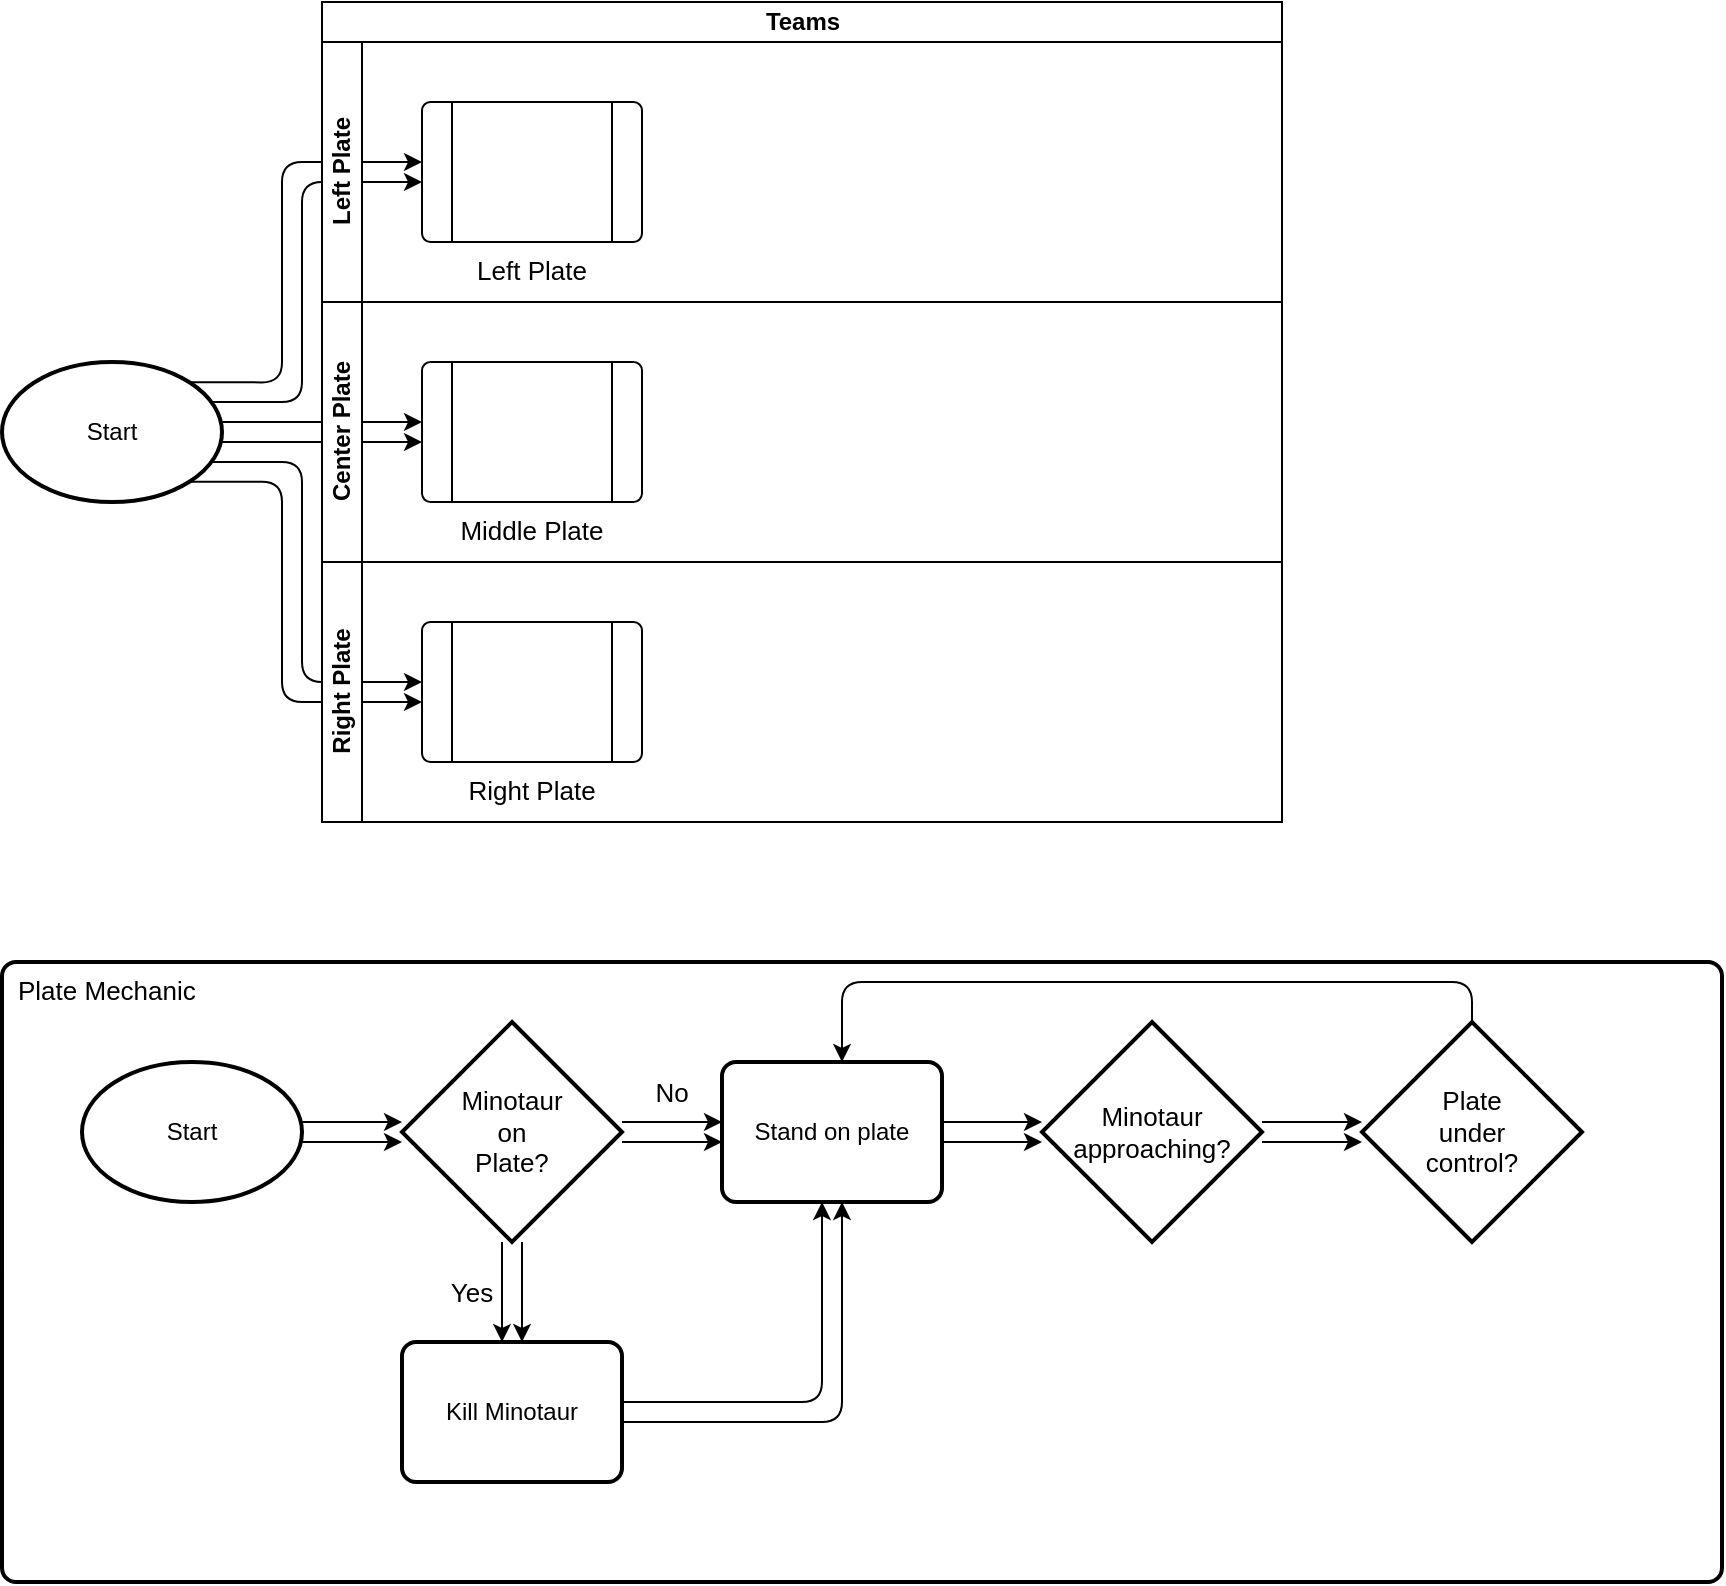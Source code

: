 <mxfile version="21.6.5" type="github">
  <diagram name="Page-1" id="x2TaYZ2TitNRqM9ajN3y">
    <mxGraphModel dx="1008" dy="918" grid="1" gridSize="10" guides="1" tooltips="1" connect="1" arrows="1" fold="1" page="0" pageScale="1" pageWidth="827" pageHeight="1169" math="0" shadow="0">
      <root>
        <mxCell id="0" />
        <mxCell id="1" parent="0" />
        <mxCell id="L-Z9WQ2xyTQ0_WJVQwPu-25" value="Plate Mechanic" style="rounded=1;whiteSpace=wrap;html=1;absoluteArcSize=1;arcSize=14;strokeWidth=2;align=left;verticalAlign=top;fontSize=13;spacingLeft=6;container=1;dropTarget=1;collapsible=0;recursiveResize=0;fillColor=none;" vertex="1" parent="1">
          <mxGeometry y="80" width="860" height="310" as="geometry" />
        </mxCell>
        <mxCell id="L-Z9WQ2xyTQ0_WJVQwPu-76" value="No" style="text;html=1;strokeColor=none;fillColor=none;align=center;verticalAlign=middle;whiteSpace=wrap;rounded=0;fontSize=13;" vertex="1" parent="L-Z9WQ2xyTQ0_WJVQwPu-25">
          <mxGeometry x="310" y="50" width="50" height="30" as="geometry" />
        </mxCell>
        <mxCell id="L-Z9WQ2xyTQ0_WJVQwPu-70" style="edgeStyle=orthogonalEdgeStyle;orthogonalLoop=1;jettySize=auto;html=1;curved=1;" edge="1" parent="L-Z9WQ2xyTQ0_WJVQwPu-25" source="L-Z9WQ2xyTQ0_WJVQwPu-102" target="L-Z9WQ2xyTQ0_WJVQwPu-48">
          <mxGeometry relative="1" as="geometry">
            <mxPoint x="465.757" y="80" as="sourcePoint" />
            <Array as="points">
              <mxPoint x="490" y="80" />
              <mxPoint x="490" y="80" />
            </Array>
          </mxGeometry>
        </mxCell>
        <mxCell id="L-Z9WQ2xyTQ0_WJVQwPu-71" style="edgeStyle=orthogonalEdgeStyle;rounded=0;orthogonalLoop=1;jettySize=auto;html=1;" edge="1" parent="L-Z9WQ2xyTQ0_WJVQwPu-25" source="L-Z9WQ2xyTQ0_WJVQwPu-102" target="L-Z9WQ2xyTQ0_WJVQwPu-48">
          <mxGeometry relative="1" as="geometry">
            <mxPoint x="465.757" y="90" as="sourcePoint" />
            <Array as="points">
              <mxPoint x="490" y="90" />
              <mxPoint x="490" y="90" />
            </Array>
          </mxGeometry>
        </mxCell>
        <mxCell id="L-Z9WQ2xyTQ0_WJVQwPu-14" value="" style="edgeStyle=orthogonalEdgeStyle;rounded=0;orthogonalLoop=1;jettySize=auto;html=1;strokeWidth=1;fontSize=13;" edge="1" parent="L-Z9WQ2xyTQ0_WJVQwPu-25" source="tHVzRUyvm80osLJFOGGi-48" target="L-Z9WQ2xyTQ0_WJVQwPu-102">
          <mxGeometry relative="1" as="geometry">
            <mxPoint x="364.243" y="90" as="targetPoint" />
            <Array as="points">
              <mxPoint x="340" y="90" />
              <mxPoint x="340" y="90" />
            </Array>
          </mxGeometry>
        </mxCell>
        <mxCell id="L-Z9WQ2xyTQ0_WJVQwPu-16" style="edgeStyle=orthogonalEdgeStyle;orthogonalLoop=1;jettySize=auto;html=1;rounded=1;" edge="1" parent="L-Z9WQ2xyTQ0_WJVQwPu-25" source="L-Z9WQ2xyTQ0_WJVQwPu-104" target="L-Z9WQ2xyTQ0_WJVQwPu-102">
          <mxGeometry relative="1" as="geometry">
            <mxPoint x="310" y="250" as="sourcePoint" />
            <mxPoint x="410" y="120" as="targetPoint" />
            <Array as="points">
              <mxPoint x="410" y="220" />
            </Array>
          </mxGeometry>
        </mxCell>
        <mxCell id="L-Z9WQ2xyTQ0_WJVQwPu-100" style="edgeStyle=orthogonalEdgeStyle;orthogonalLoop=1;jettySize=auto;html=1;rounded=1;" edge="1" parent="L-Z9WQ2xyTQ0_WJVQwPu-25" source="L-Z9WQ2xyTQ0_WJVQwPu-104" target="L-Z9WQ2xyTQ0_WJVQwPu-102">
          <mxGeometry relative="1" as="geometry">
            <mxPoint x="310" y="260" as="sourcePoint" />
            <mxPoint x="420" y="120" as="targetPoint" />
            <Array as="points">
              <mxPoint x="420" y="230" />
            </Array>
          </mxGeometry>
        </mxCell>
        <mxCell id="L-Z9WQ2xyTQ0_WJVQwPu-3" style="edgeStyle=orthogonalEdgeStyle;rounded=0;orthogonalLoop=1;jettySize=auto;html=1;" edge="1" parent="L-Z9WQ2xyTQ0_WJVQwPu-25" source="tHVzRUyvm80osLJFOGGi-48" target="L-Z9WQ2xyTQ0_WJVQwPu-104">
          <mxGeometry relative="1" as="geometry">
            <mxPoint x="250" y="230" as="targetPoint" />
            <Array as="points">
              <mxPoint x="250" y="180" />
              <mxPoint x="250" y="180" />
            </Array>
          </mxGeometry>
        </mxCell>
        <mxCell id="L-Z9WQ2xyTQ0_WJVQwPu-49" style="edgeStyle=orthogonalEdgeStyle;orthogonalLoop=1;jettySize=auto;html=1;exitX=0.5;exitY=1;exitDx=0;exitDy=0;exitPerimeter=0;rounded=1;" edge="1" parent="L-Z9WQ2xyTQ0_WJVQwPu-25" source="tHVzRUyvm80osLJFOGGi-47" target="L-Z9WQ2xyTQ0_WJVQwPu-102">
          <mxGeometry relative="1" as="geometry">
            <mxPoint x="415" y="50" as="targetPoint" />
            <Array as="points">
              <mxPoint x="735" y="10" />
              <mxPoint x="420" y="10" />
            </Array>
          </mxGeometry>
        </mxCell>
        <mxCell id="tHVzRUyvm80osLJFOGGi-47" value="Plate&lt;br style=&quot;font-size: 13px;&quot;&gt;under&lt;br style=&quot;font-size: 13px;&quot;&gt;control?" style="strokeWidth=2;html=1;shape=mxgraph.flowchart.decision;whiteSpace=wrap;fontSize=13;direction=west;" parent="L-Z9WQ2xyTQ0_WJVQwPu-25" vertex="1">
          <mxGeometry x="680" y="30" width="110" height="110" as="geometry" />
        </mxCell>
        <mxCell id="L-Z9WQ2xyTQ0_WJVQwPu-4" style="edgeStyle=orthogonalEdgeStyle;rounded=0;orthogonalLoop=1;jettySize=auto;html=1;exitX=1;exitY=0.5;exitDx=0;exitDy=0;exitPerimeter=0;" edge="1" parent="L-Z9WQ2xyTQ0_WJVQwPu-25" source="L-Z9WQ2xyTQ0_WJVQwPu-2" target="tHVzRUyvm80osLJFOGGi-48">
          <mxGeometry relative="1" as="geometry">
            <Array as="points">
              <mxPoint x="150" y="80" />
            </Array>
          </mxGeometry>
        </mxCell>
        <mxCell id="L-Z9WQ2xyTQ0_WJVQwPu-61" style="edgeStyle=orthogonalEdgeStyle;rounded=0;orthogonalLoop=1;jettySize=auto;html=1;exitX=1;exitY=0.5;exitDx=0;exitDy=0;exitPerimeter=0;" edge="1" parent="L-Z9WQ2xyTQ0_WJVQwPu-25" source="L-Z9WQ2xyTQ0_WJVQwPu-2" target="tHVzRUyvm80osLJFOGGi-48">
          <mxGeometry relative="1" as="geometry">
            <Array as="points">
              <mxPoint x="150" y="90" />
            </Array>
          </mxGeometry>
        </mxCell>
        <mxCell id="L-Z9WQ2xyTQ0_WJVQwPu-99" style="edgeStyle=orthogonalEdgeStyle;rounded=0;orthogonalLoop=1;jettySize=auto;html=1;" edge="1" parent="L-Z9WQ2xyTQ0_WJVQwPu-25" source="tHVzRUyvm80osLJFOGGi-48" target="L-Z9WQ2xyTQ0_WJVQwPu-104">
          <mxGeometry relative="1" as="geometry">
            <mxPoint x="260" y="230" as="targetPoint" />
            <Array as="points">
              <mxPoint x="260" y="180" />
              <mxPoint x="260" y="180" />
            </Array>
          </mxGeometry>
        </mxCell>
        <mxCell id="tHVzRUyvm80osLJFOGGi-48" value="Minotaur&lt;br style=&quot;font-size: 13px;&quot;&gt;on&lt;br style=&quot;font-size: 13px;&quot;&gt;Plate?" style="strokeWidth=2;html=1;shape=mxgraph.flowchart.decision;whiteSpace=wrap;fontSize=13;" parent="L-Z9WQ2xyTQ0_WJVQwPu-25" vertex="1">
          <mxGeometry x="200" y="30" width="110" height="110" as="geometry" />
        </mxCell>
        <mxCell id="L-Z9WQ2xyTQ0_WJVQwPu-2" value="Start" style="strokeWidth=2;html=1;shape=mxgraph.flowchart.start_1;whiteSpace=wrap;" vertex="1" parent="L-Z9WQ2xyTQ0_WJVQwPu-25">
          <mxGeometry x="40" y="50" width="110" height="70" as="geometry" />
        </mxCell>
        <mxCell id="L-Z9WQ2xyTQ0_WJVQwPu-72" style="edgeStyle=orthogonalEdgeStyle;rounded=0;orthogonalLoop=1;jettySize=auto;html=1;" edge="1" parent="L-Z9WQ2xyTQ0_WJVQwPu-25" source="L-Z9WQ2xyTQ0_WJVQwPu-48" target="tHVzRUyvm80osLJFOGGi-47">
          <mxGeometry relative="1" as="geometry">
            <Array as="points">
              <mxPoint x="660" y="80" />
              <mxPoint x="660" y="80" />
            </Array>
          </mxGeometry>
        </mxCell>
        <mxCell id="L-Z9WQ2xyTQ0_WJVQwPu-73" style="edgeStyle=orthogonalEdgeStyle;rounded=0;orthogonalLoop=1;jettySize=auto;html=1;" edge="1" parent="L-Z9WQ2xyTQ0_WJVQwPu-25" source="L-Z9WQ2xyTQ0_WJVQwPu-48" target="tHVzRUyvm80osLJFOGGi-47">
          <mxGeometry relative="1" as="geometry">
            <Array as="points">
              <mxPoint x="650" y="90" />
              <mxPoint x="650" y="90" />
            </Array>
          </mxGeometry>
        </mxCell>
        <mxCell id="L-Z9WQ2xyTQ0_WJVQwPu-48" value="Minotaur&lt;br style=&quot;font-size: 13px;&quot;&gt;approaching?" style="strokeWidth=2;html=1;shape=mxgraph.flowchart.decision;whiteSpace=wrap;fontSize=13;" vertex="1" parent="L-Z9WQ2xyTQ0_WJVQwPu-25">
          <mxGeometry x="520" y="30" width="110" height="110" as="geometry" />
        </mxCell>
        <mxCell id="L-Z9WQ2xyTQ0_WJVQwPu-62" style="edgeStyle=orthogonalEdgeStyle;rounded=0;orthogonalLoop=1;jettySize=auto;html=1;strokeWidth=1;fontSize=13;" edge="1" parent="L-Z9WQ2xyTQ0_WJVQwPu-25" source="tHVzRUyvm80osLJFOGGi-48" target="L-Z9WQ2xyTQ0_WJVQwPu-102">
          <mxGeometry relative="1" as="geometry">
            <mxPoint x="320" y="100" as="sourcePoint" />
            <mxPoint x="364.243" y="80" as="targetPoint" />
            <Array as="points">
              <mxPoint x="340" y="80" />
              <mxPoint x="340" y="80" />
            </Array>
          </mxGeometry>
        </mxCell>
        <mxCell id="L-Z9WQ2xyTQ0_WJVQwPu-102" value="Stand on plate" style="rounded=1;whiteSpace=wrap;html=1;absoluteArcSize=1;arcSize=14;strokeWidth=2;" vertex="1" parent="L-Z9WQ2xyTQ0_WJVQwPu-25">
          <mxGeometry x="360" y="50" width="110" height="70" as="geometry" />
        </mxCell>
        <mxCell id="L-Z9WQ2xyTQ0_WJVQwPu-104" value="Kill Minotaur" style="rounded=1;whiteSpace=wrap;html=1;absoluteArcSize=1;arcSize=14;strokeWidth=2;" vertex="1" parent="L-Z9WQ2xyTQ0_WJVQwPu-25">
          <mxGeometry x="200" y="190" width="110" height="70" as="geometry" />
        </mxCell>
        <mxCell id="L-Z9WQ2xyTQ0_WJVQwPu-105" value="Yes" style="text;html=1;strokeColor=none;fillColor=none;align=center;verticalAlign=middle;whiteSpace=wrap;rounded=0;fontSize=13;" vertex="1" parent="L-Z9WQ2xyTQ0_WJVQwPu-25">
          <mxGeometry x="210" y="150" width="50" height="30" as="geometry" />
        </mxCell>
        <mxCell id="L-Z9WQ2xyTQ0_WJVQwPu-54" style="edgeStyle=orthogonalEdgeStyle;rounded=1;orthogonalLoop=1;jettySize=auto;html=1;exitX=1;exitY=0.5;exitDx=0;exitDy=0;exitPerimeter=0;" edge="1" parent="1" source="L-Z9WQ2xyTQ0_WJVQwPu-19" target="tHVzRUyvm80osLJFOGGi-8">
          <mxGeometry relative="1" as="geometry">
            <Array as="points">
              <mxPoint x="100" y="-185" />
              <mxPoint x="100" y="-190" />
            </Array>
          </mxGeometry>
        </mxCell>
        <mxCell id="L-Z9WQ2xyTQ0_WJVQwPu-55" style="edgeStyle=orthogonalEdgeStyle;rounded=1;orthogonalLoop=1;jettySize=auto;html=1;exitX=1;exitY=0.5;exitDx=0;exitDy=0;exitPerimeter=0;" edge="1" parent="1" source="L-Z9WQ2xyTQ0_WJVQwPu-19" target="tHVzRUyvm80osLJFOGGi-8">
          <mxGeometry relative="1" as="geometry">
            <Array as="points">
              <mxPoint x="100" y="-185" />
              <mxPoint x="100" y="-180" />
            </Array>
          </mxGeometry>
        </mxCell>
        <mxCell id="L-Z9WQ2xyTQ0_WJVQwPu-56" style="edgeStyle=orthogonalEdgeStyle;rounded=1;orthogonalLoop=1;jettySize=auto;html=1;exitX=0.855;exitY=0.145;exitDx=0;exitDy=0;exitPerimeter=0;" edge="1" parent="1" source="L-Z9WQ2xyTQ0_WJVQwPu-19" target="tHVzRUyvm80osLJFOGGi-7">
          <mxGeometry relative="1" as="geometry">
            <Array as="points">
              <mxPoint x="94" y="-200" />
              <mxPoint x="150" y="-200" />
              <mxPoint x="150" y="-310" />
            </Array>
          </mxGeometry>
        </mxCell>
        <mxCell id="L-Z9WQ2xyTQ0_WJVQwPu-57" style="edgeStyle=orthogonalEdgeStyle;rounded=1;orthogonalLoop=1;jettySize=auto;html=1;exitX=0.855;exitY=0.145;exitDx=0;exitDy=0;exitPerimeter=0;" edge="1" parent="1" source="L-Z9WQ2xyTQ0_WJVQwPu-19" target="tHVzRUyvm80osLJFOGGi-7">
          <mxGeometry relative="1" as="geometry">
            <Array as="points">
              <mxPoint x="140" y="-210" />
              <mxPoint x="140" y="-320" />
            </Array>
          </mxGeometry>
        </mxCell>
        <mxCell id="L-Z9WQ2xyTQ0_WJVQwPu-59" style="edgeStyle=orthogonalEdgeStyle;orthogonalLoop=1;jettySize=auto;html=1;exitX=0.855;exitY=0.855;exitDx=0;exitDy=0;exitPerimeter=0;rounded=1;" edge="1" parent="1" source="L-Z9WQ2xyTQ0_WJVQwPu-19" target="tHVzRUyvm80osLJFOGGi-9">
          <mxGeometry relative="1" as="geometry">
            <Array as="points">
              <mxPoint x="94" y="-170" />
              <mxPoint x="150" y="-170" />
              <mxPoint x="150" y="-60" />
            </Array>
          </mxGeometry>
        </mxCell>
        <mxCell id="L-Z9WQ2xyTQ0_WJVQwPu-60" style="edgeStyle=orthogonalEdgeStyle;rounded=1;orthogonalLoop=1;jettySize=auto;html=1;exitX=0.855;exitY=0.855;exitDx=0;exitDy=0;exitPerimeter=0;" edge="1" parent="1" source="L-Z9WQ2xyTQ0_WJVQwPu-19" target="tHVzRUyvm80osLJFOGGi-9">
          <mxGeometry relative="1" as="geometry">
            <Array as="points">
              <mxPoint x="140" y="-160" />
              <mxPoint x="140" y="-50" />
            </Array>
          </mxGeometry>
        </mxCell>
        <mxCell id="L-Z9WQ2xyTQ0_WJVQwPu-19" value="Start" style="strokeWidth=2;html=1;shape=mxgraph.flowchart.start_1;whiteSpace=wrap;" vertex="1" parent="1">
          <mxGeometry y="-220" width="110" height="70" as="geometry" />
        </mxCell>
        <mxCell id="L-Z9WQ2xyTQ0_WJVQwPu-30" value="Teams" style="swimlane;childLayout=stackLayout;resizeParent=1;resizeParentMax=0;horizontal=1;startSize=20;horizontalStack=0;html=1;fontSize=12;" vertex="1" parent="1">
          <mxGeometry x="160" y="-400" width="480" height="410" as="geometry" />
        </mxCell>
        <mxCell id="L-Z9WQ2xyTQ0_WJVQwPu-31" value="Left Plate" style="swimlane;startSize=20;horizontal=0;html=1;" vertex="1" parent="L-Z9WQ2xyTQ0_WJVQwPu-30">
          <mxGeometry y="20" width="480" height="130" as="geometry" />
        </mxCell>
        <mxCell id="tHVzRUyvm80osLJFOGGi-7" value="&lt;font style=&quot;font-size: 13px;&quot;&gt;Left Plate&lt;/font&gt;" style="verticalLabelPosition=bottom;verticalAlign=top;html=1;shape=process;whiteSpace=wrap;rounded=1;size=0.14;arcSize=6;fontSize=13;" parent="L-Z9WQ2xyTQ0_WJVQwPu-31" vertex="1">
          <mxGeometry x="50" y="30" width="110" height="70" as="geometry" />
        </mxCell>
        <mxCell id="L-Z9WQ2xyTQ0_WJVQwPu-32" value="Center Plate" style="swimlane;startSize=20;horizontal=0;html=1;" vertex="1" parent="L-Z9WQ2xyTQ0_WJVQwPu-30">
          <mxGeometry y="150" width="480" height="130" as="geometry" />
        </mxCell>
        <mxCell id="tHVzRUyvm80osLJFOGGi-8" value="&lt;font style=&quot;font-size: 13px;&quot;&gt;Middle Plate&lt;/font&gt;" style="verticalLabelPosition=bottom;verticalAlign=top;html=1;shape=process;whiteSpace=wrap;rounded=1;size=0.14;arcSize=6;fontSize=13;" parent="L-Z9WQ2xyTQ0_WJVQwPu-32" vertex="1">
          <mxGeometry x="50" y="30" width="110" height="70" as="geometry" />
        </mxCell>
        <mxCell id="L-Z9WQ2xyTQ0_WJVQwPu-33" value="Right Plate" style="swimlane;startSize=20;horizontal=0;html=1;" vertex="1" parent="L-Z9WQ2xyTQ0_WJVQwPu-30">
          <mxGeometry y="280" width="480" height="130" as="geometry" />
        </mxCell>
        <mxCell id="tHVzRUyvm80osLJFOGGi-9" value="Right Plate" style="verticalLabelPosition=bottom;verticalAlign=top;html=1;shape=process;whiteSpace=wrap;rounded=1;size=0.14;arcSize=6;fontSize=13;" parent="L-Z9WQ2xyTQ0_WJVQwPu-33" vertex="1">
          <mxGeometry x="50" y="30" width="110" height="70" as="geometry" />
        </mxCell>
      </root>
    </mxGraphModel>
  </diagram>
</mxfile>
